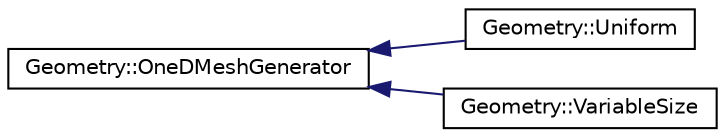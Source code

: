 digraph "Graphical Class Hierarchy"
{
 // LATEX_PDF_SIZE
  edge [fontname="Helvetica",fontsize="10",labelfontname="Helvetica",labelfontsize="10"];
  node [fontname="Helvetica",fontsize="10",shape=record];
  rankdir="LR";
  Node0 [label="Geometry::OneDMeshGenerator",height=0.2,width=0.4,color="black", fillcolor="white", style="filled",URL="$classGeometry_1_1OneDMeshGenerator.html",tooltip="General interface."];
  Node0 -> Node1 [dir="back",color="midnightblue",fontsize="10",style="solid",fontname="Helvetica"];
  Node1 [label="Geometry::Uniform",height=0.2,width=0.4,color="black", fillcolor="white", style="filled",URL="$classGeometry_1_1Uniform.html",tooltip="Uniform mesh."];
  Node0 -> Node2 [dir="back",color="midnightblue",fontsize="10",style="solid",fontname="Helvetica"];
  Node2 [label="Geometry::VariableSize",height=0.2,width=0.4,color="black", fillcolor="white", style="filled",URL="$classGeometry_1_1VariableSize.html",tooltip="variable mesh size"];
}
